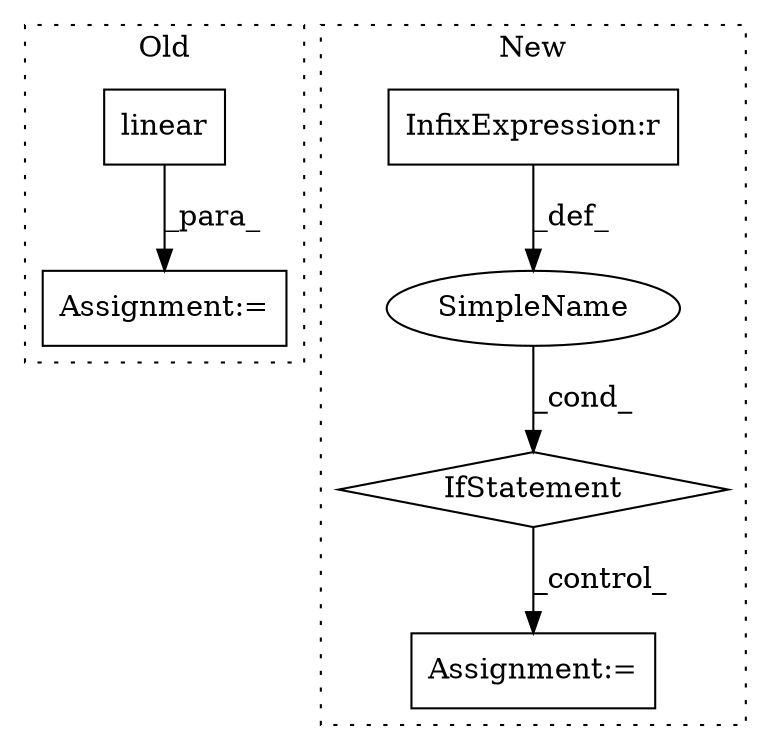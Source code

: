 digraph G {
subgraph cluster0 {
1 [label="linear" a="32" s="12283,12332" l="7,1" shape="box"];
3 [label="Assignment:=" a="7" s="12280" l="1" shape="box"];
label = "Old";
style="dotted";
}
subgraph cluster1 {
2 [label="IfStatement" a="25" s="6768,6792" l="4,2" shape="diamond"];
4 [label="Assignment:=" a="7" s="6808" l="1" shape="box"];
5 [label="SimpleName" a="42" s="" l="" shape="ellipse"];
6 [label="InfixExpression:r" a="27" s="6784" l="4" shape="box"];
label = "New";
style="dotted";
}
1 -> 3 [label="_para_"];
2 -> 4 [label="_control_"];
5 -> 2 [label="_cond_"];
6 -> 5 [label="_def_"];
}